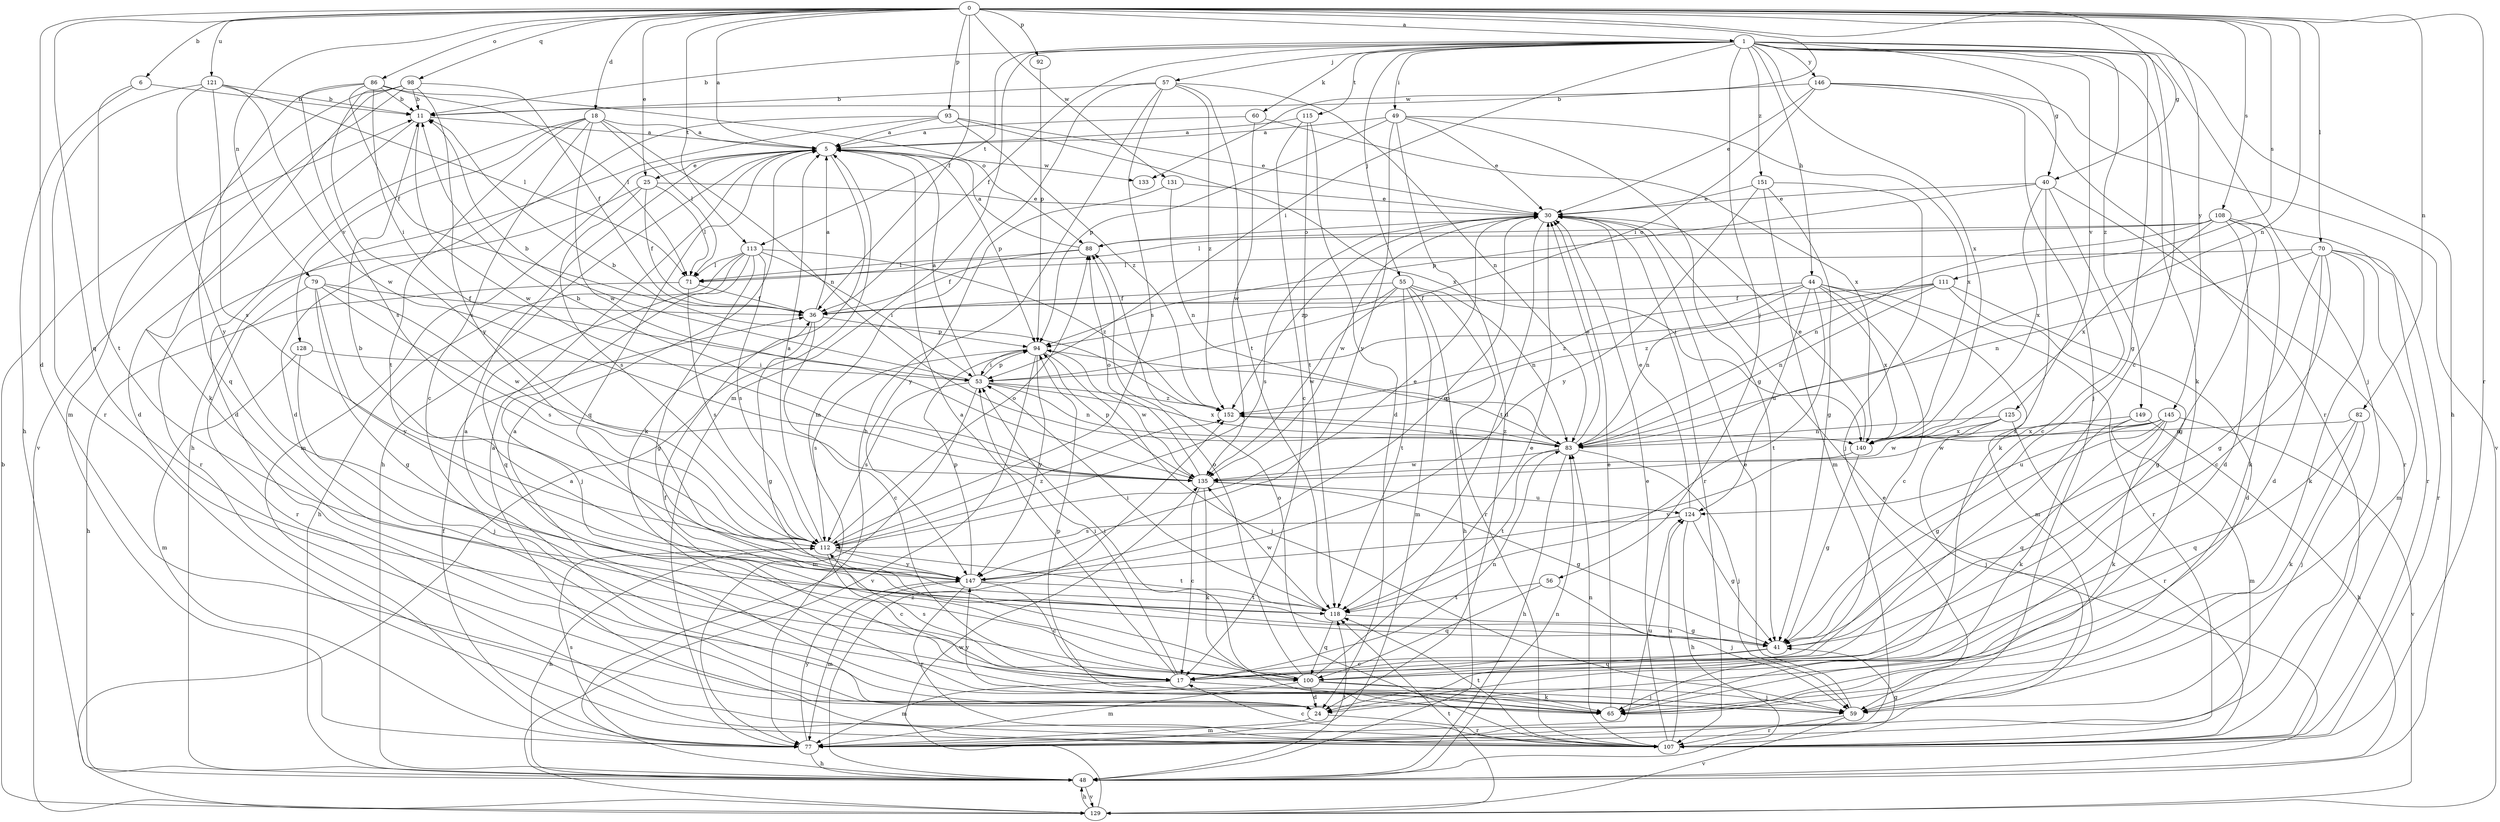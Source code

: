 strict digraph  {
0;
1;
5;
6;
11;
17;
18;
24;
25;
30;
36;
40;
41;
44;
48;
49;
53;
55;
56;
57;
59;
60;
65;
70;
71;
77;
79;
82;
83;
86;
88;
92;
93;
94;
98;
100;
107;
108;
111;
112;
113;
115;
118;
121;
124;
125;
128;
129;
131;
133;
135;
140;
145;
146;
147;
149;
151;
152;
0 -> 1  [label=a];
0 -> 5  [label=a];
0 -> 6  [label=b];
0 -> 18  [label=d];
0 -> 24  [label=d];
0 -> 25  [label=e];
0 -> 36  [label=f];
0 -> 40  [label=g];
0 -> 70  [label=l];
0 -> 79  [label=n];
0 -> 82  [label=n];
0 -> 83  [label=n];
0 -> 86  [label=o];
0 -> 92  [label=p];
0 -> 93  [label=p];
0 -> 98  [label=q];
0 -> 100  [label=q];
0 -> 107  [label=r];
0 -> 108  [label=s];
0 -> 111  [label=s];
0 -> 113  [label=t];
0 -> 121  [label=u];
0 -> 131  [label=w];
0 -> 133  [label=w];
0 -> 145  [label=y];
1 -> 11  [label=b];
1 -> 17  [label=c];
1 -> 36  [label=f];
1 -> 40  [label=g];
1 -> 41  [label=g];
1 -> 44  [label=h];
1 -> 48  [label=h];
1 -> 49  [label=i];
1 -> 53  [label=i];
1 -> 55  [label=j];
1 -> 56  [label=j];
1 -> 57  [label=j];
1 -> 59  [label=j];
1 -> 60  [label=k];
1 -> 65  [label=k];
1 -> 77  [label=m];
1 -> 113  [label=t];
1 -> 115  [label=t];
1 -> 125  [label=v];
1 -> 140  [label=x];
1 -> 146  [label=y];
1 -> 149  [label=z];
1 -> 151  [label=z];
5 -> 25  [label=e];
5 -> 48  [label=h];
5 -> 65  [label=k];
5 -> 77  [label=m];
5 -> 94  [label=p];
5 -> 100  [label=q];
5 -> 133  [label=w];
6 -> 11  [label=b];
6 -> 48  [label=h];
6 -> 118  [label=t];
11 -> 5  [label=a];
11 -> 24  [label=d];
11 -> 135  [label=w];
17 -> 5  [label=a];
17 -> 53  [label=i];
17 -> 59  [label=j];
17 -> 77  [label=m];
17 -> 83  [label=n];
17 -> 112  [label=s];
18 -> 5  [label=a];
18 -> 17  [label=c];
18 -> 24  [label=d];
18 -> 71  [label=l];
18 -> 83  [label=n];
18 -> 118  [label=t];
18 -> 128  [label=v];
18 -> 135  [label=w];
24 -> 5  [label=a];
24 -> 77  [label=m];
24 -> 107  [label=r];
25 -> 30  [label=e];
25 -> 36  [label=f];
25 -> 71  [label=l];
25 -> 107  [label=r];
25 -> 112  [label=s];
30 -> 88  [label=o];
30 -> 107  [label=r];
30 -> 112  [label=s];
30 -> 118  [label=t];
30 -> 135  [label=w];
30 -> 152  [label=z];
36 -> 5  [label=a];
36 -> 17  [label=c];
36 -> 41  [label=g];
36 -> 94  [label=p];
40 -> 17  [label=c];
40 -> 30  [label=e];
40 -> 65  [label=k];
40 -> 94  [label=p];
40 -> 107  [label=r];
40 -> 140  [label=x];
41 -> 17  [label=c];
41 -> 100  [label=q];
44 -> 17  [label=c];
44 -> 36  [label=f];
44 -> 77  [label=m];
44 -> 83  [label=n];
44 -> 107  [label=r];
44 -> 118  [label=t];
44 -> 124  [label=u];
44 -> 140  [label=x];
44 -> 152  [label=z];
48 -> 30  [label=e];
48 -> 83  [label=n];
48 -> 118  [label=t];
48 -> 129  [label=v];
48 -> 152  [label=z];
49 -> 5  [label=a];
49 -> 24  [label=d];
49 -> 30  [label=e];
49 -> 41  [label=g];
49 -> 94  [label=p];
49 -> 140  [label=x];
49 -> 147  [label=y];
53 -> 5  [label=a];
53 -> 11  [label=b];
53 -> 77  [label=m];
53 -> 83  [label=n];
53 -> 94  [label=p];
53 -> 112  [label=s];
53 -> 140  [label=x];
53 -> 152  [label=z];
55 -> 36  [label=f];
55 -> 48  [label=h];
55 -> 77  [label=m];
55 -> 83  [label=n];
55 -> 94  [label=p];
55 -> 107  [label=r];
55 -> 118  [label=t];
55 -> 135  [label=w];
56 -> 59  [label=j];
56 -> 100  [label=q];
56 -> 118  [label=t];
57 -> 11  [label=b];
57 -> 48  [label=h];
57 -> 77  [label=m];
57 -> 83  [label=n];
57 -> 112  [label=s];
57 -> 118  [label=t];
57 -> 152  [label=z];
59 -> 30  [label=e];
59 -> 107  [label=r];
59 -> 129  [label=v];
60 -> 5  [label=a];
60 -> 135  [label=w];
60 -> 140  [label=x];
65 -> 5  [label=a];
65 -> 30  [label=e];
65 -> 94  [label=p];
65 -> 147  [label=y];
70 -> 17  [label=c];
70 -> 24  [label=d];
70 -> 41  [label=g];
70 -> 65  [label=k];
70 -> 71  [label=l];
70 -> 77  [label=m];
70 -> 83  [label=n];
70 -> 107  [label=r];
71 -> 36  [label=f];
71 -> 48  [label=h];
71 -> 112  [label=s];
77 -> 36  [label=f];
77 -> 48  [label=h];
77 -> 112  [label=s];
77 -> 124  [label=u];
77 -> 147  [label=y];
79 -> 36  [label=f];
79 -> 41  [label=g];
79 -> 107  [label=r];
79 -> 112  [label=s];
79 -> 135  [label=w];
79 -> 147  [label=y];
82 -> 59  [label=j];
82 -> 65  [label=k];
82 -> 83  [label=n];
82 -> 100  [label=q];
83 -> 30  [label=e];
83 -> 48  [label=h];
83 -> 59  [label=j];
83 -> 94  [label=p];
83 -> 118  [label=t];
83 -> 135  [label=w];
83 -> 152  [label=z];
86 -> 11  [label=b];
86 -> 36  [label=f];
86 -> 53  [label=i];
86 -> 71  [label=l];
86 -> 88  [label=o];
86 -> 100  [label=q];
86 -> 112  [label=s];
88 -> 5  [label=a];
88 -> 36  [label=f];
88 -> 71  [label=l];
92 -> 94  [label=p];
93 -> 5  [label=a];
93 -> 24  [label=d];
93 -> 30  [label=e];
93 -> 48  [label=h];
93 -> 140  [label=x];
93 -> 152  [label=z];
94 -> 53  [label=i];
94 -> 59  [label=j];
94 -> 112  [label=s];
94 -> 129  [label=v];
94 -> 135  [label=w];
94 -> 147  [label=y];
98 -> 11  [label=b];
98 -> 36  [label=f];
98 -> 65  [label=k];
98 -> 77  [label=m];
98 -> 112  [label=s];
98 -> 129  [label=v];
98 -> 147  [label=y];
100 -> 24  [label=d];
100 -> 30  [label=e];
100 -> 36  [label=f];
100 -> 53  [label=i];
100 -> 59  [label=j];
100 -> 65  [label=k];
100 -> 77  [label=m];
100 -> 88  [label=o];
107 -> 5  [label=a];
107 -> 17  [label=c];
107 -> 30  [label=e];
107 -> 41  [label=g];
107 -> 83  [label=n];
107 -> 88  [label=o];
107 -> 118  [label=t];
107 -> 124  [label=u];
108 -> 24  [label=d];
108 -> 41  [label=g];
108 -> 65  [label=k];
108 -> 71  [label=l];
108 -> 83  [label=n];
108 -> 88  [label=o];
108 -> 107  [label=r];
108 -> 140  [label=x];
111 -> 24  [label=d];
111 -> 36  [label=f];
111 -> 41  [label=g];
111 -> 53  [label=i];
111 -> 83  [label=n];
111 -> 152  [label=z];
112 -> 5  [label=a];
112 -> 17  [label=c];
112 -> 30  [label=e];
112 -> 48  [label=h];
112 -> 88  [label=o];
112 -> 118  [label=t];
112 -> 147  [label=y];
112 -> 152  [label=z];
113 -> 41  [label=g];
113 -> 48  [label=h];
113 -> 53  [label=i];
113 -> 59  [label=j];
113 -> 71  [label=l];
113 -> 100  [label=q];
113 -> 112  [label=s];
113 -> 152  [label=z];
115 -> 5  [label=a];
115 -> 17  [label=c];
115 -> 24  [label=d];
115 -> 118  [label=t];
118 -> 41  [label=g];
118 -> 53  [label=i];
118 -> 100  [label=q];
118 -> 135  [label=w];
121 -> 11  [label=b];
121 -> 71  [label=l];
121 -> 107  [label=r];
121 -> 112  [label=s];
121 -> 135  [label=w];
121 -> 147  [label=y];
124 -> 30  [label=e];
124 -> 41  [label=g];
124 -> 48  [label=h];
124 -> 112  [label=s];
125 -> 59  [label=j];
125 -> 83  [label=n];
125 -> 107  [label=r];
125 -> 135  [label=w];
125 -> 140  [label=x];
128 -> 53  [label=i];
128 -> 59  [label=j];
128 -> 77  [label=m];
129 -> 5  [label=a];
129 -> 11  [label=b];
129 -> 48  [label=h];
129 -> 118  [label=t];
129 -> 135  [label=w];
131 -> 30  [label=e];
131 -> 83  [label=n];
131 -> 147  [label=y];
135 -> 11  [label=b];
135 -> 17  [label=c];
135 -> 41  [label=g];
135 -> 65  [label=k];
135 -> 88  [label=o];
135 -> 94  [label=p];
135 -> 124  [label=u];
140 -> 30  [label=e];
140 -> 41  [label=g];
140 -> 147  [label=y];
145 -> 41  [label=g];
145 -> 65  [label=k];
145 -> 100  [label=q];
145 -> 124  [label=u];
145 -> 129  [label=v];
145 -> 135  [label=w];
145 -> 140  [label=x];
146 -> 11  [label=b];
146 -> 30  [label=e];
146 -> 53  [label=i];
146 -> 59  [label=j];
146 -> 107  [label=r];
146 -> 129  [label=v];
147 -> 11  [label=b];
147 -> 17  [label=c];
147 -> 30  [label=e];
147 -> 77  [label=m];
147 -> 94  [label=p];
147 -> 107  [label=r];
147 -> 118  [label=t];
149 -> 48  [label=h];
149 -> 65  [label=k];
149 -> 77  [label=m];
149 -> 140  [label=x];
151 -> 30  [label=e];
151 -> 41  [label=g];
151 -> 59  [label=j];
151 -> 77  [label=m];
151 -> 147  [label=y];
152 -> 11  [label=b];
152 -> 83  [label=n];
}
